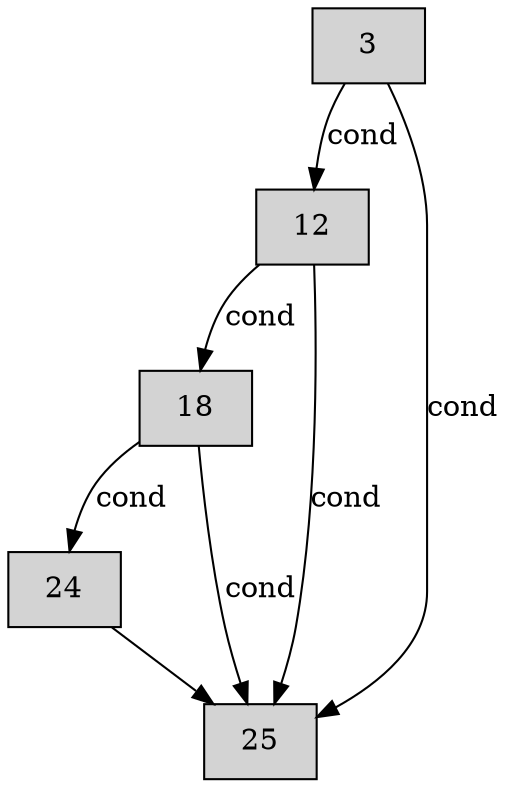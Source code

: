 digraph CFG {
    node [shape=box, style=filled];
    
    label_3 [label="3"];
    label_12 [label="12"];
    label_18 [label="18"];
    label_24 [label="24"];
    label_25 [label="25"];
    
    label_3 -> label_12 [label="cond"];
    label_3 -> label_25 [label="cond"];
    
    label_12 -> label_18 [label="cond"];
    label_12 -> label_25 [label="cond"];
    
    label_18 -> label_24 [label="cond"];
    label_18 -> label_25 [label="cond"];
    
    label_24 -> label_25;
}
